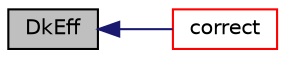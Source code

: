 digraph "DkEff"
{
  bgcolor="transparent";
  edge [fontname="Helvetica",fontsize="10",labelfontname="Helvetica",labelfontsize="10"];
  node [fontname="Helvetica",fontsize="10",shape=record];
  rankdir="LR";
  Node1 [label="DkEff",height=0.2,width=0.4,color="black", fillcolor="grey75", style="filled", fontcolor="black"];
  Node1 -> Node2 [dir="back",color="midnightblue",fontsize="10",style="solid",fontname="Helvetica"];
  Node2 [label="correct",height=0.2,width=0.4,color="red",URL="$a01311.html#a3ae44b28050c3aa494c1d8e18cf618c1",tooltip="Solve the turbulence equations and correct the turbulence viscosity. "];
}
